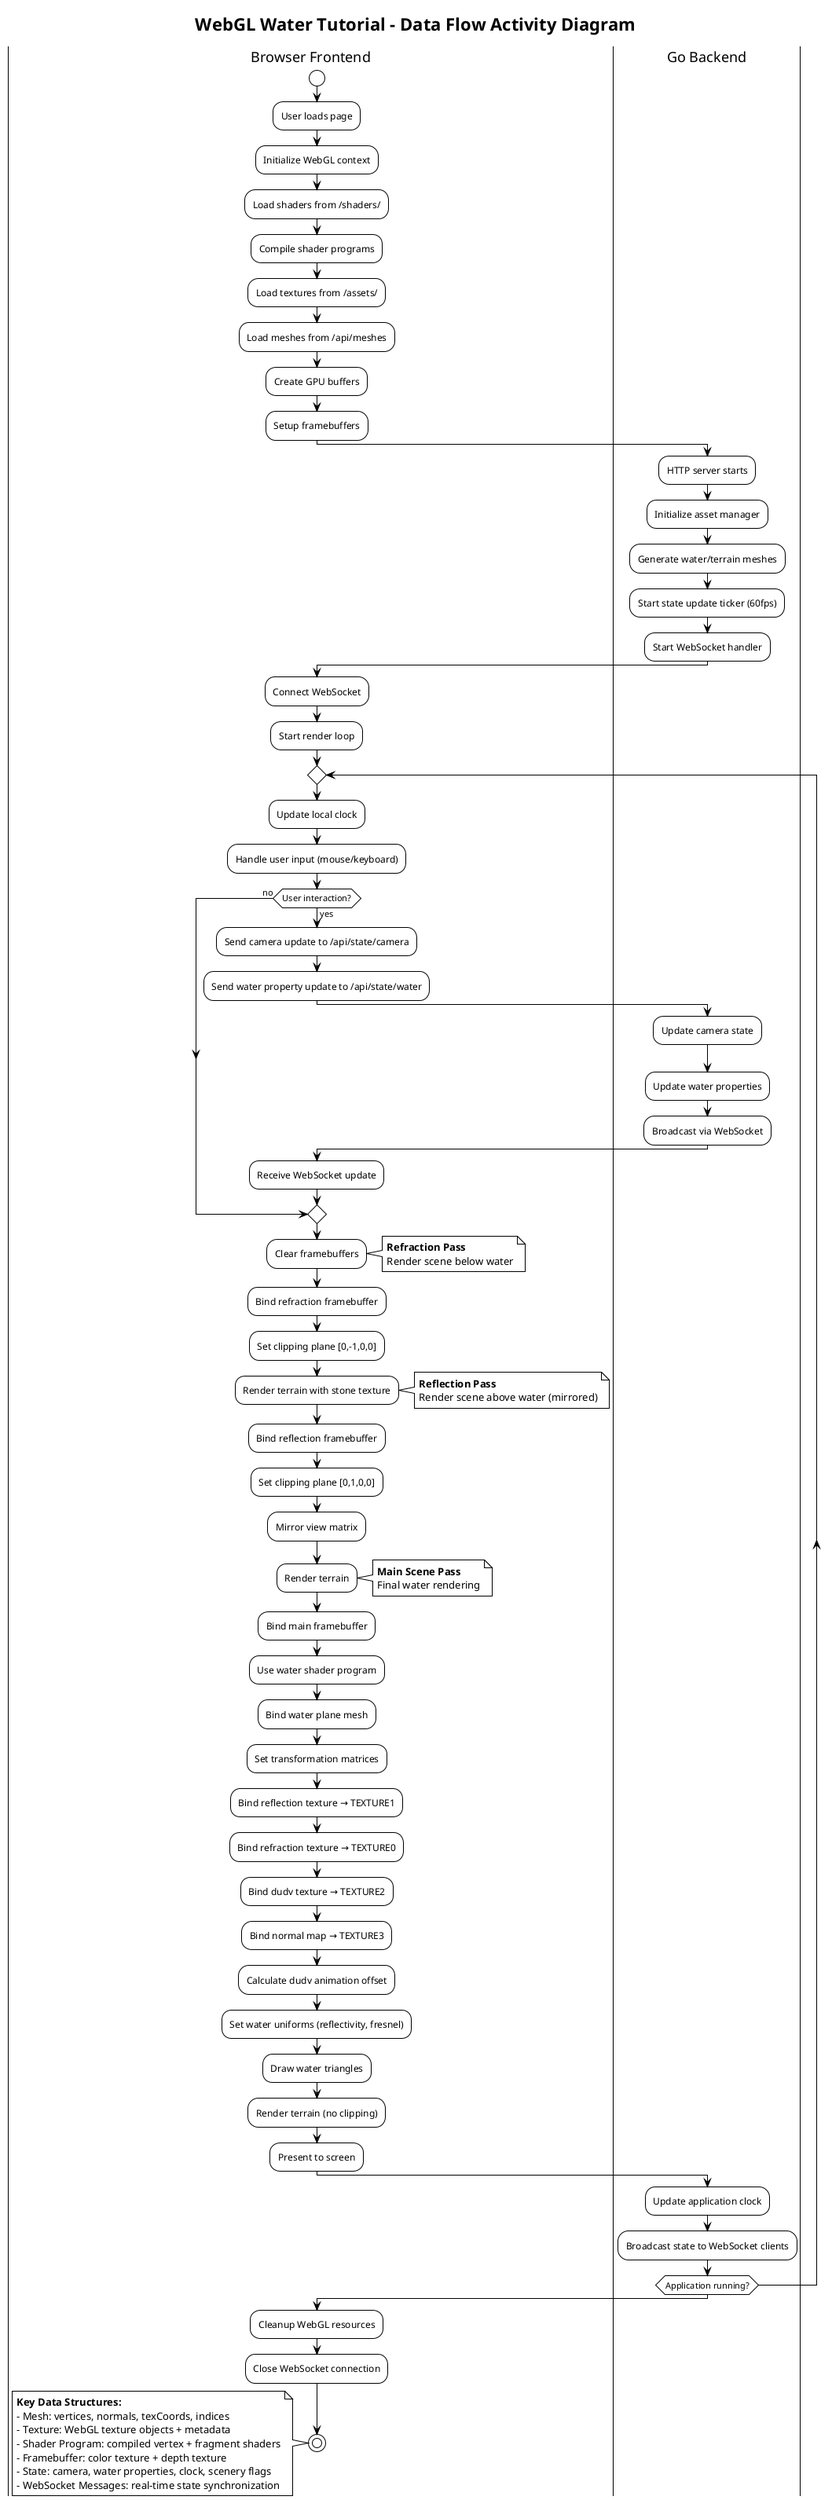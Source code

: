 @startuml WebGL Water Data Flow
!theme plain
skinparam backgroundColor #FFFFFF
skinparam defaultFontColor #000000

title WebGL Water Tutorial - Data Flow Activity Diagram

|Browser Frontend|
start
:User loads page;
:Initialize WebGL context;
:Load shaders from /shaders/;
:Compile shader programs;
:Load textures from /assets/;
:Load meshes from /api/meshes;
:Create GPU buffers;
:Setup framebuffers;

|Go Backend|
:HTTP server starts;
:Initialize asset manager;
:Generate water/terrain meshes;
:Start state update ticker (60fps);
:Start WebSocket handler;

|Browser Frontend|
:Connect WebSocket;
:Start render loop;

repeat
  |Browser Frontend|
  :Update local clock;
  :Handle user input (mouse/keyboard);

  if (User interaction?) then (yes)
    :Send camera update to /api/state/camera;
    :Send water property update to /api/state/water;
    |Go Backend|
    :Update camera state;
    :Update water properties;
    :Broadcast via WebSocket;
    |Browser Frontend|
    :Receive WebSocket update;
  else (no)
  endif

  :Clear framebuffers;

  note right
    **Refraction Pass**
    Render scene below water
  end note
  :Bind refraction framebuffer;
  :Set clipping plane [0,-1,0,0];
  :Render terrain with stone texture;

  note right
    **Reflection Pass**
    Render scene above water (mirrored)
  end note
  :Bind reflection framebuffer;
  :Set clipping plane [0,1,0,0];
  :Mirror view matrix;
  :Render terrain;

  note right
    **Main Scene Pass**
    Final water rendering
  end note
  :Bind main framebuffer;
  :Use water shader program;
  :Bind water plane mesh;
  :Set transformation matrices;
  :Bind reflection texture → TEXTURE1;
  :Bind refraction texture → TEXTURE0;
  :Bind dudv texture → TEXTURE2;
  :Bind normal map → TEXTURE3;
  :Calculate dudv animation offset;
  :Set water uniforms (reflectivity, fresnel);
  :Draw water triangles;
  :Render terrain (no clipping);
  :Present to screen;

  |Go Backend|
  :Update application clock;
  :Broadcast state to WebSocket clients;

repeat while (Application running?)

|Browser Frontend|
:Cleanup WebGL resources;
:Close WebSocket connection;
stop

note left
  **Key Data Structures:**
  - Mesh: vertices, normals, texCoords, indices
  - Texture: WebGL texture objects + metadata
  - Shader Program: compiled vertex + fragment shaders
  - Framebuffer: color texture + depth texture
  - State: camera, water properties, clock, scenery flags
  - WebSocket Messages: real-time state synchronization
end note

@enduml
